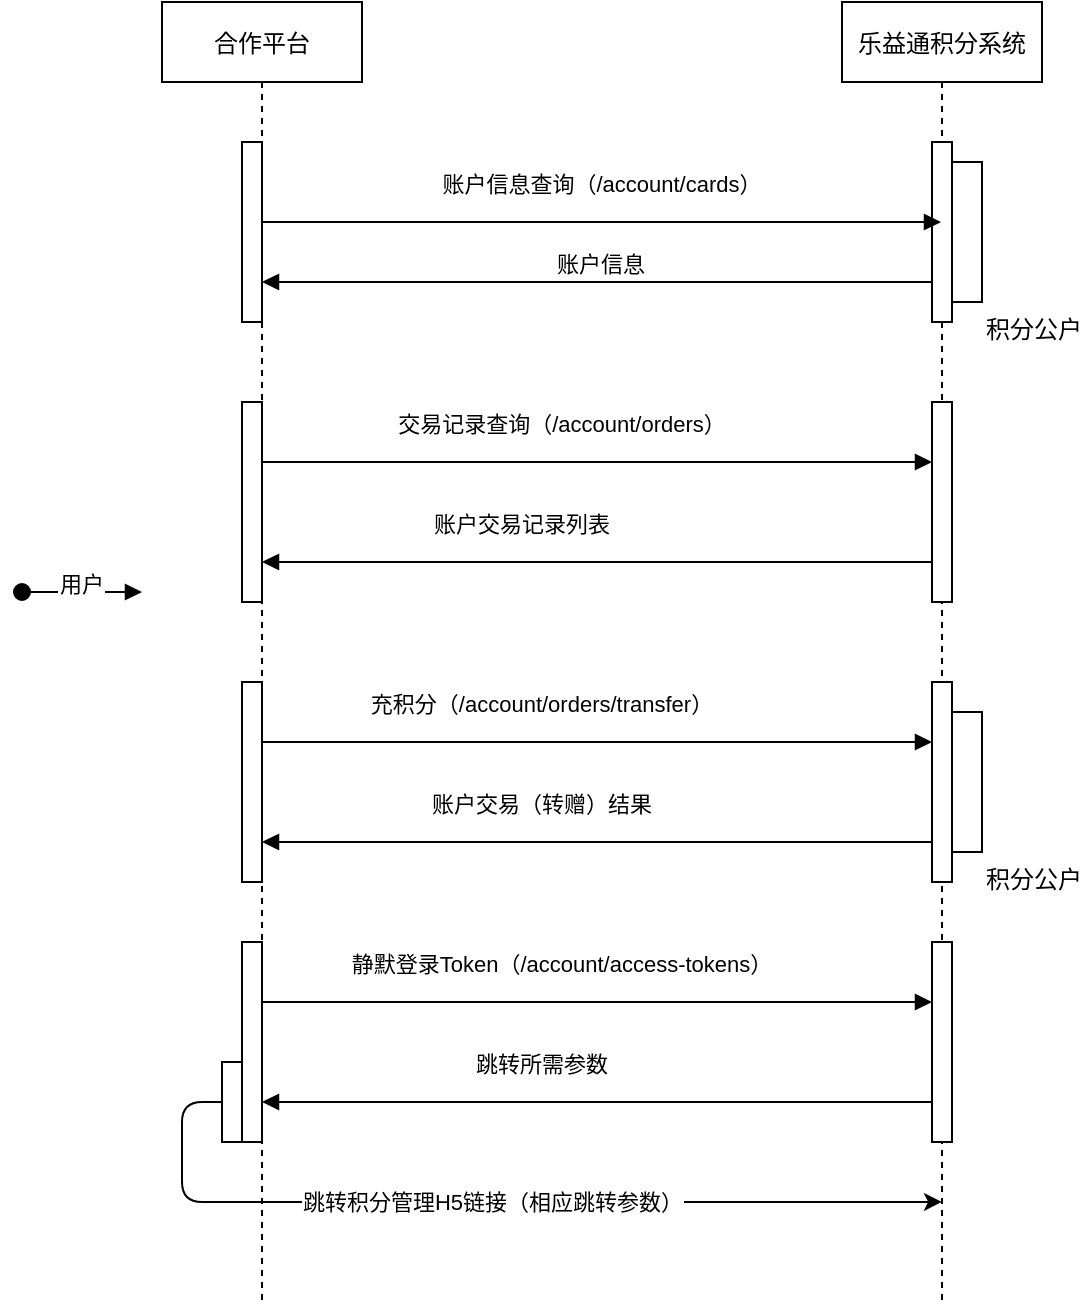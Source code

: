 <mxfile version="14.3.0" type="github">
  <diagram id="kgpKYQtTHZ0yAKxKKP6v" name="Page-1">
    <mxGraphModel dx="774" dy="436" grid="1" gridSize="10" guides="1" tooltips="1" connect="1" arrows="1" fold="1" page="1" pageScale="1" pageWidth="850" pageHeight="1100" math="0" shadow="0">
      <root>
        <mxCell id="0" />
        <mxCell id="1" parent="0" />
        <mxCell id="3nuBFxr9cyL0pnOWT2aG-1" value="合作平台" style="shape=umlLifeline;perimeter=lifelinePerimeter;container=1;collapsible=0;recursiveResize=0;rounded=0;shadow=0;strokeWidth=1;" parent="1" vertex="1">
          <mxGeometry x="120" y="80" width="100" height="650" as="geometry" />
        </mxCell>
        <mxCell id="3nuBFxr9cyL0pnOWT2aG-2" value="" style="points=[];perimeter=orthogonalPerimeter;rounded=0;shadow=0;strokeWidth=1;" parent="3nuBFxr9cyL0pnOWT2aG-1" vertex="1">
          <mxGeometry x="40" y="70" width="10" height="90" as="geometry" />
        </mxCell>
        <mxCell id="3nuBFxr9cyL0pnOWT2aG-5" value="乐益通积分系统" style="shape=umlLifeline;perimeter=lifelinePerimeter;container=1;collapsible=0;recursiveResize=0;rounded=0;shadow=0;strokeWidth=1;" parent="1" vertex="1">
          <mxGeometry x="460" y="80" width="100" height="650" as="geometry" />
        </mxCell>
        <mxCell id="3nuBFxr9cyL0pnOWT2aG-6" value="" style="points=[];perimeter=orthogonalPerimeter;rounded=0;shadow=0;strokeWidth=1;" parent="3nuBFxr9cyL0pnOWT2aG-5" vertex="1">
          <mxGeometry x="45" y="70" width="10" height="90" as="geometry" />
        </mxCell>
        <mxCell id="YAWMEllJm0a7ECIVswKw-7" value="" style="points=[];perimeter=orthogonalPerimeter;rounded=0;shadow=0;strokeWidth=1;" vertex="1" parent="3nuBFxr9cyL0pnOWT2aG-5">
          <mxGeometry x="45" y="200" width="10" height="100" as="geometry" />
        </mxCell>
        <mxCell id="YAWMEllJm0a7ECIVswKw-12" value="" style="points=[];perimeter=orthogonalPerimeter;rounded=0;shadow=0;strokeWidth=1;" vertex="1" parent="3nuBFxr9cyL0pnOWT2aG-5">
          <mxGeometry x="45" y="340" width="10" height="100" as="geometry" />
        </mxCell>
        <mxCell id="3nuBFxr9cyL0pnOWT2aG-8" value="账户信息查询（/account/cards）" style="verticalAlign=bottom;endArrow=block;shadow=0;strokeWidth=1;" parent="1" source="3nuBFxr9cyL0pnOWT2aG-2" target="3nuBFxr9cyL0pnOWT2aG-5" edge="1">
          <mxGeometry x="0.002" y="10" relative="1" as="geometry">
            <mxPoint x="275" y="160" as="sourcePoint" />
            <Array as="points">
              <mxPoint x="360" y="190" />
              <mxPoint x="400" y="190" />
            </Array>
            <mxPoint as="offset" />
          </mxGeometry>
        </mxCell>
        <mxCell id="3nuBFxr9cyL0pnOWT2aG-9" value="账户信息" style="verticalAlign=bottom;endArrow=block;shadow=0;strokeWidth=1;" parent="1" source="3nuBFxr9cyL0pnOWT2aG-6" target="3nuBFxr9cyL0pnOWT2aG-2" edge="1">
          <mxGeometry x="-0.012" relative="1" as="geometry">
            <mxPoint x="240" y="200" as="sourcePoint" />
            <mxPoint x="180" y="200" as="targetPoint" />
            <Array as="points">
              <mxPoint x="480" y="220" />
              <mxPoint x="450" y="220" />
              <mxPoint x="400" y="220" />
              <mxPoint x="390" y="220" />
              <mxPoint x="360" y="220" />
              <mxPoint x="350" y="220" />
              <mxPoint x="290" y="220" />
            </Array>
            <mxPoint as="offset" />
          </mxGeometry>
        </mxCell>
        <mxCell id="YAWMEllJm0a7ECIVswKw-5" value="交易记录查询（/account/orders）" style="verticalAlign=bottom;endArrow=block;entryX=0;entryY=0;shadow=0;strokeWidth=1;" edge="1" parent="1">
          <mxGeometry x="-0.104" y="10" relative="1" as="geometry">
            <mxPoint x="170" y="310.0" as="sourcePoint" />
            <mxPoint x="505" y="310.0" as="targetPoint" />
            <mxPoint as="offset" />
          </mxGeometry>
        </mxCell>
        <mxCell id="YAWMEllJm0a7ECIVswKw-6" value="" style="points=[];perimeter=orthogonalPerimeter;rounded=0;shadow=0;strokeWidth=1;" vertex="1" parent="1">
          <mxGeometry x="160" y="280" width="10" height="100" as="geometry" />
        </mxCell>
        <mxCell id="YAWMEllJm0a7ECIVswKw-8" value="账户交易记录列表" style="verticalAlign=bottom;endArrow=block;shadow=0;strokeWidth=1;" edge="1" parent="1">
          <mxGeometry x="0.224" y="-10" relative="1" as="geometry">
            <mxPoint x="505" y="360" as="sourcePoint" />
            <mxPoint x="170" y="360" as="targetPoint" />
            <Array as="points">
              <mxPoint x="480" y="360" />
              <mxPoint x="400" y="360" />
              <mxPoint x="390" y="360" />
              <mxPoint x="360" y="360" />
              <mxPoint x="290" y="360" />
            </Array>
            <mxPoint as="offset" />
          </mxGeometry>
        </mxCell>
        <mxCell id="YAWMEllJm0a7ECIVswKw-13" value="静默登录Token（/account/access-tokens）" style="verticalAlign=bottom;endArrow=block;entryX=0;entryY=0;shadow=0;strokeWidth=1;" edge="1" parent="1">
          <mxGeometry x="-0.104" y="10" relative="1" as="geometry">
            <mxPoint x="170" y="580.0" as="sourcePoint" />
            <mxPoint x="505" y="580.0" as="targetPoint" />
            <mxPoint as="offset" />
          </mxGeometry>
        </mxCell>
        <mxCell id="YAWMEllJm0a7ECIVswKw-14" value="" style="points=[];perimeter=orthogonalPerimeter;rounded=0;shadow=0;strokeWidth=1;" vertex="1" parent="1">
          <mxGeometry x="160" y="420" width="10" height="100" as="geometry" />
        </mxCell>
        <mxCell id="YAWMEllJm0a7ECIVswKw-15" value="账户交易（转赠）结果" style="verticalAlign=bottom;endArrow=block;shadow=0;strokeWidth=1;" edge="1" parent="1">
          <mxGeometry x="0.164" y="-10" relative="1" as="geometry">
            <mxPoint x="505" y="500" as="sourcePoint" />
            <mxPoint x="170" y="500" as="targetPoint" />
            <Array as="points">
              <mxPoint x="480" y="500" />
              <mxPoint x="450" y="500" />
              <mxPoint x="400" y="500" />
              <mxPoint x="390" y="500" />
              <mxPoint x="360" y="500" />
              <mxPoint x="290" y="500" />
            </Array>
            <mxPoint as="offset" />
          </mxGeometry>
        </mxCell>
        <mxCell id="YAWMEllJm0a7ECIVswKw-20" value="" style="points=[];perimeter=orthogonalPerimeter;rounded=0;shadow=0;strokeWidth=1;" vertex="1" parent="1">
          <mxGeometry x="160" y="550" width="10" height="100" as="geometry" />
        </mxCell>
        <mxCell id="YAWMEllJm0a7ECIVswKw-21" value="" style="points=[];perimeter=orthogonalPerimeter;rounded=0;shadow=0;strokeWidth=1;" vertex="1" parent="1">
          <mxGeometry x="505" y="550" width="10" height="100" as="geometry" />
        </mxCell>
        <mxCell id="YAWMEllJm0a7ECIVswKw-22" value="跳转所需参数" style="verticalAlign=bottom;endArrow=block;shadow=0;strokeWidth=1;" edge="1" parent="1">
          <mxGeometry x="0.164" y="-10" relative="1" as="geometry">
            <mxPoint x="505" y="630.0" as="sourcePoint" />
            <mxPoint x="170" y="630.0" as="targetPoint" />
            <Array as="points">
              <mxPoint x="480" y="630" />
              <mxPoint x="450" y="630" />
              <mxPoint x="400" y="630" />
              <mxPoint x="390" y="630" />
              <mxPoint x="360" y="630" />
              <mxPoint x="290" y="630" />
            </Array>
            <mxPoint as="offset" />
          </mxGeometry>
        </mxCell>
        <mxCell id="YAWMEllJm0a7ECIVswKw-23" value="充积分（/account/orders/transfer）" style="verticalAlign=bottom;endArrow=block;entryX=0;entryY=0;shadow=0;strokeWidth=1;" edge="1" parent="1">
          <mxGeometry x="-0.164" y="10" relative="1" as="geometry">
            <mxPoint x="170" y="450.0" as="sourcePoint" />
            <mxPoint x="505" y="450.0" as="targetPoint" />
            <mxPoint as="offset" />
          </mxGeometry>
        </mxCell>
        <mxCell id="YAWMEllJm0a7ECIVswKw-24" value="" style="points=[];perimeter=orthogonalPerimeter;rounded=0;shadow=0;strokeWidth=1;" vertex="1" parent="1">
          <mxGeometry x="150" y="610" width="10" height="40" as="geometry" />
        </mxCell>
        <mxCell id="YAWMEllJm0a7ECIVswKw-25" value="&lt;font style=&quot;vertical-align: inherit&quot;&gt;&lt;font style=&quot;vertical-align: inherit&quot;&gt;&lt;font style=&quot;vertical-align: inherit&quot;&gt;&lt;font style=&quot;vertical-align: inherit&quot;&gt;&lt;font style=&quot;vertical-align: inherit&quot;&gt;&lt;font style=&quot;vertical-align: inherit&quot;&gt;跳转积分管理H5链接（相应跳转参数）&lt;/font&gt;&lt;/font&gt;&lt;/font&gt;&lt;/font&gt;&lt;/font&gt;&lt;/font&gt;" style="endArrow=classic;html=1;entryX=0.5;entryY=0.923;entryDx=0;entryDy=0;entryPerimeter=0;fontFamily=Helvetica;" edge="1" parent="1" target="3nuBFxr9cyL0pnOWT2aG-5">
          <mxGeometry width="50" height="50" relative="1" as="geometry">
            <mxPoint x="150" y="630" as="sourcePoint" />
            <mxPoint x="100" y="690" as="targetPoint" />
            <Array as="points">
              <mxPoint x="130" y="630" />
              <mxPoint x="130" y="680" />
              <mxPoint x="320" y="680" />
            </Array>
          </mxGeometry>
        </mxCell>
        <mxCell id="3nuBFxr9cyL0pnOWT2aG-3" value="用户" style="verticalAlign=bottom;startArrow=oval;endArrow=block;startSize=8;shadow=0;strokeWidth=1;" parent="1" edge="1">
          <mxGeometry y="-5" relative="1" as="geometry">
            <mxPoint x="50" y="375" as="sourcePoint" />
            <mxPoint x="110" y="375" as="targetPoint" />
            <mxPoint as="offset" />
          </mxGeometry>
        </mxCell>
        <mxCell id="YAWMEllJm0a7ECIVswKw-27" value="积分公户" style="points=[];perimeter=orthogonalPerimeter;rounded=0;shadow=0;strokeWidth=1;labelPosition=right;verticalLabelPosition=bottom;align=left;verticalAlign=top;direction=south;" vertex="1" parent="1">
          <mxGeometry x="515" y="435" width="15" height="70" as="geometry" />
        </mxCell>
        <mxCell id="YAWMEllJm0a7ECIVswKw-28" value="积分公户" style="points=[];perimeter=orthogonalPerimeter;rounded=0;shadow=0;strokeWidth=1;labelPosition=right;verticalLabelPosition=bottom;align=left;verticalAlign=top;direction=south;" vertex="1" parent="1">
          <mxGeometry x="515" y="160" width="15" height="70" as="geometry" />
        </mxCell>
      </root>
    </mxGraphModel>
  </diagram>
</mxfile>
